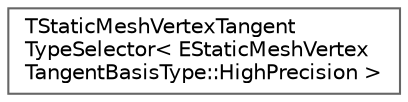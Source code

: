 digraph "Graphical Class Hierarchy"
{
 // INTERACTIVE_SVG=YES
 // LATEX_PDF_SIZE
  bgcolor="transparent";
  edge [fontname=Helvetica,fontsize=10,labelfontname=Helvetica,labelfontsize=10];
  node [fontname=Helvetica,fontsize=10,shape=box,height=0.2,width=0.4];
  rankdir="LR";
  Node0 [id="Node000000",label="TStaticMeshVertexTangent\lTypeSelector\< EStaticMeshVertex\lTangentBasisType::HighPrecision \>",height=0.2,width=0.4,color="grey40", fillcolor="white", style="filled",URL="$d8/df5/structTStaticMeshVertexTangentTypeSelector_3_01EStaticMeshVertexTangentBasisType_1_1HighPrecision_01_4.html",tooltip=" "];
}
